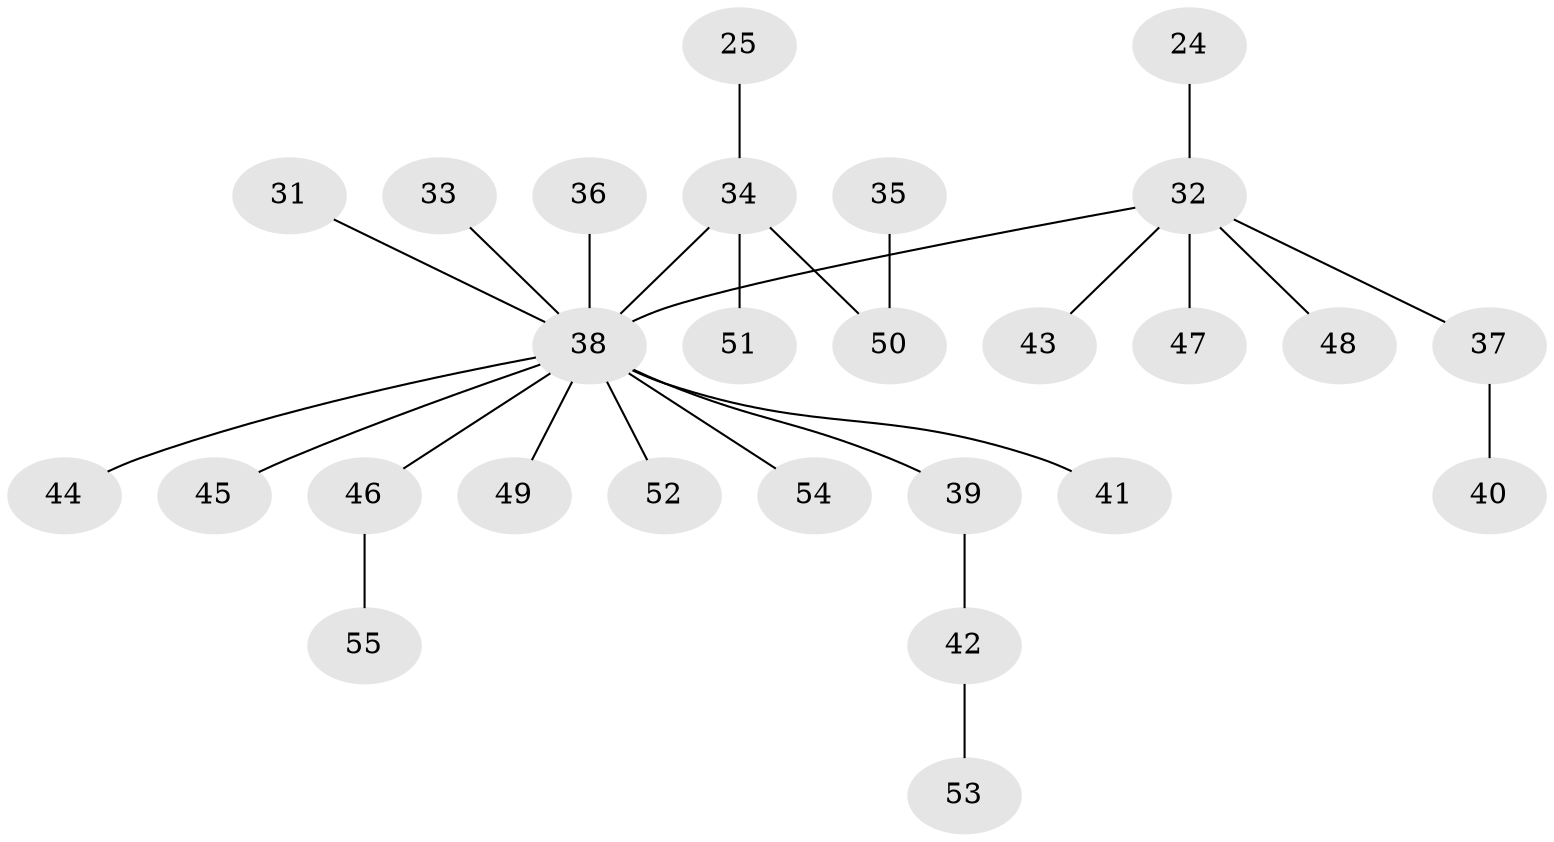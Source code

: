 // original degree distribution, {5: 0.01818181818181818, 7: 0.03636363636363636, 3: 0.09090909090909091, 4: 0.07272727272727272, 2: 0.2727272727272727, 1: 0.509090909090909}
// Generated by graph-tools (version 1.1) at 2025/53/03/09/25 04:53:25]
// undirected, 27 vertices, 26 edges
graph export_dot {
graph [start="1"]
  node [color=gray90,style=filled];
  24;
  25;
  31;
  32 [super="+26+28"];
  33;
  34 [super="+22"];
  35;
  36;
  37;
  38 [super="+14+16+19+20+29+27+30"];
  39;
  40;
  41;
  42;
  43;
  44;
  45;
  46;
  47;
  48;
  49;
  50 [super="+23"];
  51;
  52;
  53;
  54;
  55;
  24 -- 32;
  25 -- 34;
  31 -- 38;
  32 -- 47;
  32 -- 48;
  32 -- 38;
  32 -- 43;
  32 -- 37;
  33 -- 38;
  34 -- 50;
  34 -- 51;
  34 -- 38;
  35 -- 50;
  36 -- 38;
  37 -- 40;
  38 -- 54;
  38 -- 39;
  38 -- 41;
  38 -- 44;
  38 -- 46;
  38 -- 49;
  38 -- 52;
  38 -- 45;
  39 -- 42;
  42 -- 53;
  46 -- 55;
}
